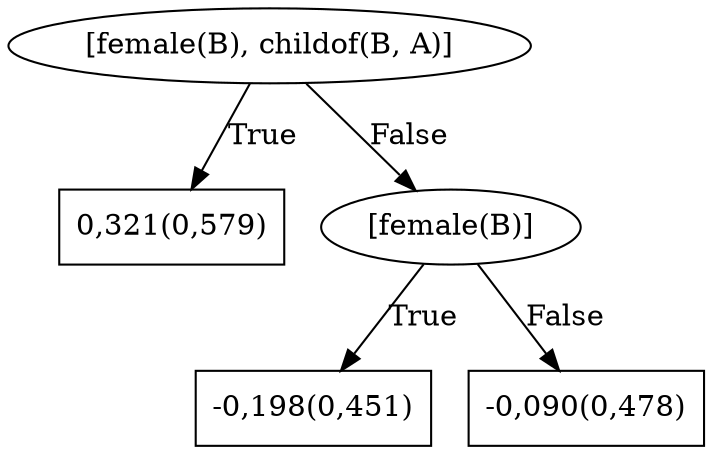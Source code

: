 digraph G{ 
1[label = "[female(B), childof(B, A)]"];
1 -> 2[label="True"];
1 -> 3[label="False"];
2[shape = box,label = "0,321(0,579)"];
3[label = "[female(B)]"];
3 -> 4[label="True"];
3 -> 5[label="False"];
4[shape = box,label = "-0,198(0,451)"];
5[shape = box,label = "-0,090(0,478)"];
}
